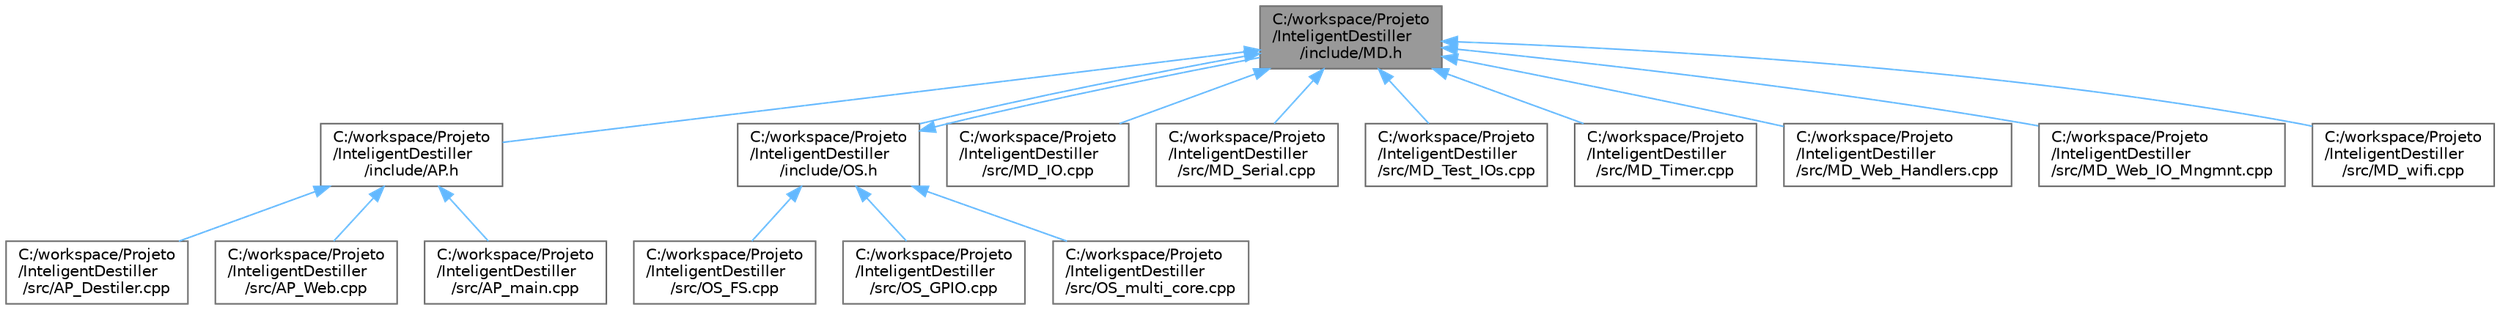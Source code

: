 digraph "C:/workspace/Projeto/InteligentDestiller/include/MD.h"
{
 // LATEX_PDF_SIZE
  bgcolor="transparent";
  edge [fontname=Helvetica,fontsize=10,labelfontname=Helvetica,labelfontsize=10];
  node [fontname=Helvetica,fontsize=10,shape=box,height=0.2,width=0.4];
  Node1 [id="Node000001",label="C:/workspace/Projeto\l/InteligentDestiller\l/include/MD.h",height=0.2,width=0.4,color="gray40", fillcolor="grey60", style="filled", fontcolor="black",tooltip="Header file for the MD project."];
  Node1 -> Node2 [id="edge49_Node000001_Node000002",dir="back",color="steelblue1",style="solid",tooltip=" "];
  Node2 [id="Node000002",label="C:/workspace/Projeto\l/InteligentDestiller\l/include/AP.h",height=0.2,width=0.4,color="grey40", fillcolor="white", style="filled",URL="$_a_p_8h.html",tooltip="Header file for the AP project."];
  Node2 -> Node3 [id="edge50_Node000002_Node000003",dir="back",color="steelblue1",style="solid",tooltip=" "];
  Node3 [id="Node000003",label="C:/workspace/Projeto\l/InteligentDestiller\l/src/AP_Destiler.cpp",height=0.2,width=0.4,color="grey40", fillcolor="white", style="filled",URL="$_a_p___destiler_8cpp.html",tooltip="Application file for the MD project."];
  Node2 -> Node4 [id="edge51_Node000002_Node000004",dir="back",color="steelblue1",style="solid",tooltip=" "];
  Node4 [id="Node000004",label="C:/workspace/Projeto\l/InteligentDestiller\l/src/AP_Web.cpp",height=0.2,width=0.4,color="grey40", fillcolor="white", style="filled",URL="$_a_p___web_8cpp.html",tooltip="Web Server functions."];
  Node2 -> Node5 [id="edge52_Node000002_Node000005",dir="back",color="steelblue1",style="solid",tooltip=" "];
  Node5 [id="Node000005",label="C:/workspace/Projeto\l/InteligentDestiller\l/src/AP_main.cpp",height=0.2,width=0.4,color="grey40", fillcolor="white", style="filled",URL="$_a_p__main_8cpp.html",tooltip="Main file for the MD project."];
  Node1 -> Node6 [id="edge53_Node000001_Node000006",dir="back",color="steelblue1",style="solid",tooltip=" "];
  Node6 [id="Node000006",label="C:/workspace/Projeto\l/InteligentDestiller\l/include/OS.h",height=0.2,width=0.4,color="grey40", fillcolor="white", style="filled",URL="$_o_s_8h.html",tooltip="Header file for the OS project."];
  Node6 -> Node1 [id="edge54_Node000006_Node000001",dir="back",color="steelblue1",style="solid",tooltip=" "];
  Node6 -> Node7 [id="edge55_Node000006_Node000007",dir="back",color="steelblue1",style="solid",tooltip=" "];
  Node7 [id="Node000007",label="C:/workspace/Projeto\l/InteligentDestiller\l/src/OS_FS.cpp",height=0.2,width=0.4,color="grey40", fillcolor="white", style="filled",URL="$_o_s___f_s_8cpp.html",tooltip="File System functions."];
  Node6 -> Node8 [id="edge56_Node000006_Node000008",dir="back",color="steelblue1",style="solid",tooltip=" "];
  Node8 [id="Node000008",label="C:/workspace/Projeto\l/InteligentDestiller\l/src/OS_GPIO.cpp",height=0.2,width=0.4,color="grey40", fillcolor="white", style="filled",URL="$_o_s___g_p_i_o_8cpp.html",tooltip="GPIO functions."];
  Node6 -> Node9 [id="edge57_Node000006_Node000009",dir="back",color="steelblue1",style="solid",tooltip=" "];
  Node9 [id="Node000009",label="C:/workspace/Projeto\l/InteligentDestiller\l/src/OS_multi_core.cpp",height=0.2,width=0.4,color="grey40", fillcolor="white", style="filled",URL="$_o_s__multi__core_8cpp.html",tooltip="Operating System MultiCore functions."];
  Node1 -> Node10 [id="edge58_Node000001_Node000010",dir="back",color="steelblue1",style="solid",tooltip=" "];
  Node10 [id="Node000010",label="C:/workspace/Projeto\l/InteligentDestiller\l/src/MD_IO.cpp",height=0.2,width=0.4,color="grey40", fillcolor="white", style="filled",URL="$_m_d___i_o_8cpp.html",tooltip="IO functions for the MD project <This file contains the IO functions for the MD project that are used..."];
  Node1 -> Node11 [id="edge59_Node000001_Node000011",dir="back",color="steelblue1",style="solid",tooltip=" "];
  Node11 [id="Node000011",label="C:/workspace/Projeto\l/InteligentDestiller\l/src/MD_Serial.cpp",height=0.2,width=0.4,color="grey40", fillcolor="white", style="filled",URL="$_m_d___serial_8cpp.html",tooltip="Serial functions for the MD project."];
  Node1 -> Node12 [id="edge60_Node000001_Node000012",dir="back",color="steelblue1",style="solid",tooltip=" "];
  Node12 [id="Node000012",label="C:/workspace/Projeto\l/InteligentDestiller\l/src/MD_Test_IOs.cpp",height=0.2,width=0.4,color="grey40", fillcolor="white", style="filled",URL="$_m_d___test___i_os_8cpp.html",tooltip="Test I/Os for the MD project."];
  Node1 -> Node13 [id="edge61_Node000001_Node000013",dir="back",color="steelblue1",style="solid",tooltip=" "];
  Node13 [id="Node000013",label="C:/workspace/Projeto\l/InteligentDestiller\l/src/MD_Timer.cpp",height=0.2,width=0.4,color="grey40", fillcolor="white", style="filled",URL="$_m_d___timer_8cpp.html",tooltip=" "];
  Node1 -> Node14 [id="edge62_Node000001_Node000014",dir="back",color="steelblue1",style="solid",tooltip=" "];
  Node14 [id="Node000014",label="C:/workspace/Projeto\l/InteligentDestiller\l/src/MD_Web_Handlers.cpp",height=0.2,width=0.4,color="grey40", fillcolor="white", style="filled",URL="$_m_d___web___handlers_8cpp.html",tooltip="Web Handlers for the MD project."];
  Node1 -> Node15 [id="edge63_Node000001_Node000015",dir="back",color="steelblue1",style="solid",tooltip=" "];
  Node15 [id="Node000015",label="C:/workspace/Projeto\l/InteligentDestiller\l/src/MD_Web_IO_Mngmnt.cpp",height=0.2,width=0.4,color="grey40", fillcolor="white", style="filled",URL="$_m_d___web___i_o___mngmnt_8cpp.html",tooltip=" "];
  Node1 -> Node16 [id="edge64_Node000001_Node000016",dir="back",color="steelblue1",style="solid",tooltip=" "];
  Node16 [id="Node000016",label="C:/workspace/Projeto\l/InteligentDestiller\l/src/MD_wifi.cpp",height=0.2,width=0.4,color="grey40", fillcolor="white", style="filled",URL="$_m_d__wifi_8cpp.html",tooltip=" "];
}
